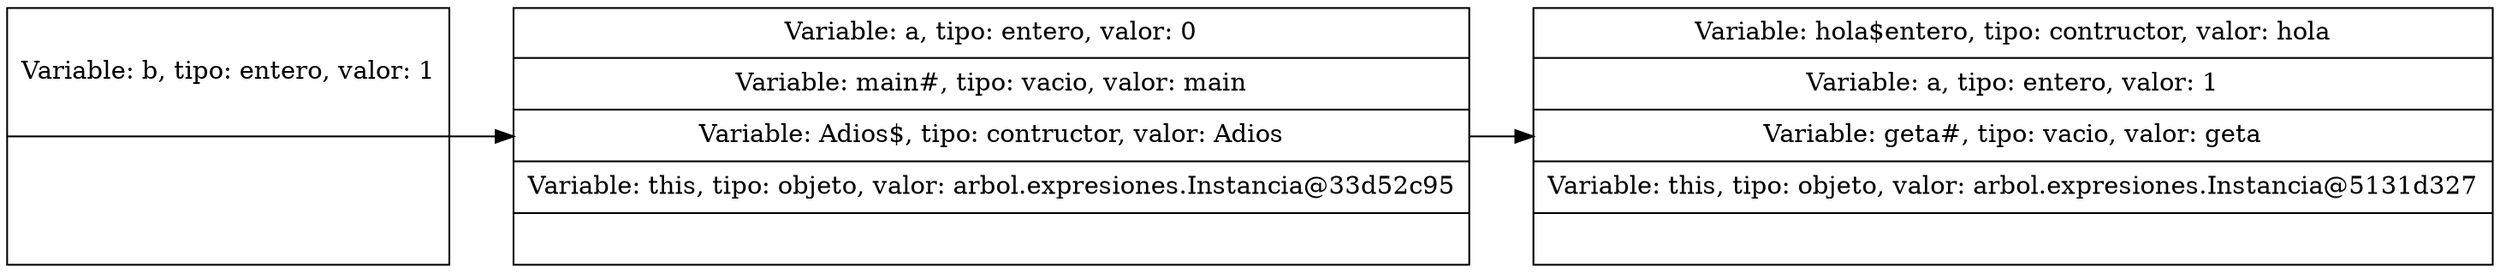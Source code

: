 digraph matriz{ 
 rankdir=LR; 
nodesep=.05;
node [shape=record,width=.1,height=.1];
node0 [label = " Variable: b, tipo: entero, valor: 1|",height=2.0];
node0 -> node1
node1 [label = " Variable: a, tipo: entero, valor: 0|Variable: main#, tipo: vacio, valor: main|Variable: Adios$, tipo: contructor, valor: Adios|Variable: this, tipo: objeto, valor: arbol.expresiones.Instancia@33d52c95|",height=2.0];
node1 -> node2
node2 [label = " Variable: hola$entero, tipo: contructor, valor: hola|Variable: a, tipo: entero, valor: 1|Variable: geta#, tipo: vacio, valor: geta|Variable: this, tipo: objeto, valor: arbol.expresiones.Instancia@5131d327|",height=2.0];
}